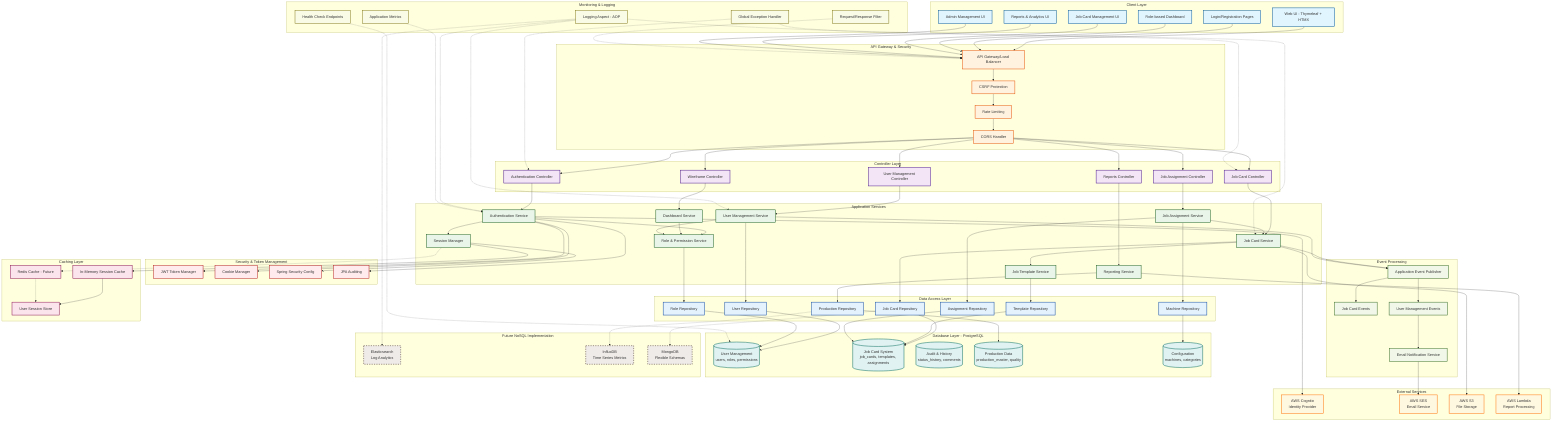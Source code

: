 graph TD
    subgraph "Client Layer"
        UI[Web UI - Thymeleaf + HTMX]
        Login[Login/Registration Pages]
        Dashboard[Role-based Dashboard]
        JobCardUI[Job Card Management UI]
        ReportsUI[Reports & Analytics UI]
        AdminUI[Admin Management UI]
    end

    subgraph "API Gateway & Security"
        Gateway[API Gateway/Load Balancer]
        CSRF[CSRF Protection]
        RateLimit[Rate Limiting]
        CORS[CORS Handler]
    end

    subgraph "Controller Layer"
        AuthController[Authentication Controller]
        UserController[User Management Controller]
        JobCardController[Job Card Controller]
        JobAssignmentController[Job Assignment Controller]
        ReportController[Reports Controller]
        WireframeController[Wireframe Controller]
    end

    subgraph "Application Services"
        AuthService[Authentication Service]
        UserService[User Management Service]
        RoleService[Role & Permission Service]
        JobCardService[Job Card Service]
        JobAssignmentService[Job Assignment Service]
        JobTemplateService[Job Template Service]
        DashboardService[Dashboard Service]
        ReportingService[Reporting Service]
        SessionManager[Session Manager]
    end

    subgraph "Security & Token Management"
        JWTManager[JWT Token Manager]
        CookieManager[Cookie Manager]
        SecurityConfig[Spring Security Config]
        AuditingConfig[JPA Auditing]
    end

    subgraph "Event Processing"
        EventPublisher[Application Event Publisher]
        JobCardEvents[Job Card Events]
        UserEvents[User Management Events]
        EmailService[Email Notification Service]
    end

    subgraph "Data Access Layer"
        UserRepo[User Repository]
        RoleRepo[Role Repository]
        JobCardRepo[Job Card Repository]
        TemplateRepo[Template Repository]
        AssignmentRepo[Assignment Repository]
        ProductionRepo[Production Repository]
        MachineRepo[Machine Repository]
    end

    subgraph "Caching Layer"
        InMemoryCache[In-Memory Session Cache]
        RedisCache[Redis Cache - Future]
        UserSessionCache[User Session Store]
    end

    subgraph "Database Layer - PostgreSQL"
        UserTables[(User Management<br/>users, roles, permissions)]
        JobCardTables[(Job Card System<br/>job_cards, templates, assignments)]
        AuditTables[(Audit & History<br/>status_history, comments)]
        ProductionTables[(Production Data<br/>production_master, quality)]
        ConfigTables[(Configuration<br/>machines, categories)]
    end

    subgraph "External Services"
        Cognito[AWS Cognito<br/>Identity Provider]
        SES[AWS SES<br/>Email Service]
        S3[AWS S3<br/>File Storage]
        Lambda[AWS Lambda<br/>Report Processing]
    end

    subgraph "Monitoring & Logging"
        LoggingAspect[Logging Aspect - AOP]
        RequestFilter[Request/Response Filter]
        ErrorHandler[Global Exception Handler]
        Metrics[Application Metrics]
        HealthCheck[Health Check Endpoints]
    end

    subgraph "Future NoSQL Implementation"
        ElasticSearch[Elasticsearch<br/>Log Analytics]
        InfluxDB[InfluxDB<br/>Time Series Metrics]
        MongoDB[MongoDB<br/>Flexible Schemas]
    end

    %% Vertical Flow - Top to Bottom
    UI --> Gateway
    Login --> Gateway
    Dashboard --> Gateway
    JobCardUI --> Gateway
    ReportsUI --> Gateway
    AdminUI --> Gateway

    Gateway --> CSRF
    CSRF --> RateLimit
    RateLimit --> CORS

    CORS --> AuthController
    CORS --> UserController
    CORS --> JobCardController
    CORS --> JobAssignmentController
    CORS --> ReportController
    CORS --> WireframeController

    AuthController --> AuthService
    UserController --> UserService
    JobCardController --> JobCardService
    JobAssignmentController --> JobAssignmentService
    ReportController --> ReportingService
    WireframeController --> DashboardService

    %% Service Layer Internal Dependencies
    AuthService --> RoleService
    AuthService --> SessionManager
    JobCardService --> JobTemplateService
    JobAssignmentService --> JobCardService
    DashboardService --> RoleService
    UserService --> RoleService

    %% Security Layer
    AuthService --> JWTManager
    AuthService --> CookieManager
    SessionManager --> SecurityConfig
    AuthService --> AuditingConfig

    %% Event Processing Flow
    JobCardService --> EventPublisher
    UserService --> EventPublisher
    EventPublisher --> JobCardEvents
    EventPublisher --> UserEvents
    UserEvents --> EmailService

    %% Data Access Flow
    UserService --> UserRepo
    RoleService --> RoleRepo
    JobCardService --> JobCardRepo
    JobTemplateService --> TemplateRepo
    JobAssignmentService --> AssignmentRepo
    ReportingService --> ProductionRepo
    JobAssignmentService --> MachineRepo

    %% Caching Flow
    SessionManager --> InMemoryCache
    InMemoryCache --> UserSessionCache
    SessionManager -.-> RedisCache
    RedisCache -.-> UserSessionCache

    %% Database Flow
    UserRepo --> UserTables
    RoleRepo --> UserTables
    JobCardRepo --> JobCardTables
    TemplateRepo --> JobCardTables
    AssignmentRepo --> JobCardTables
    ProductionRepo --> ProductionTables
    MachineRepo --> ConfigTables

    %% External Services Flow
    AuthService --> Cognito
    EmailService --> SES
    ReportingService --> Lambda
    JobCardService --> S3

    %% Monitoring Flow
    LoggingAspect -.-> AuthService
    LoggingAspect -.-> JobCardService
    LoggingAspect -.-> UserService
    RequestFilter -.-> Gateway
    ErrorHandler -.-> AuthController
    ErrorHandler -.-> JobCardController
    Metrics -.-> AuthService
    HealthCheck -.-> UserTables

    %% Future Integration (Dotted lines)
    LoggingAspect -.-> ElasticSearch
    ProductionRepo -.-> InfluxDB
    JobCardRepo -.-> MongoDB

    %% Styling
    classDef clientLayer fill:#e1f5fe,stroke:#01579b,stroke-width:2px
    classDef gatewayLayer fill:#fff3e0,stroke:#e65100,stroke-width:2px
    classDef controllerLayer fill:#f3e5f5,stroke:#4a148c,stroke-width:2px
    classDef serviceLayer fill:#e8f5e8,stroke:#1b5e20,stroke-width:2px
    classDef securityLayer fill:#ffebee,stroke:#b71c1c,stroke-width:2px
    classDef eventLayer fill:#f1f8e9,stroke:#33691e,stroke-width:2px
    classDef dataLayer fill:#e3f2fd,stroke:#0d47a1,stroke-width:2px
    classDef cacheLayer fill:#fce4ec,stroke:#880e4f,stroke-width:2px
    classDef dbLayer fill:#e0f2f1,stroke:#00695c,stroke-width:2px
    classDef externalLayer fill:#fff8e1,stroke:#ff6f00,stroke-width:2px
    classDef monitoringLayer fill:#f9fbe7,stroke:#827717,stroke-width:2px
    classDef futureLayer fill:#efebe9,stroke:#3e2723,stroke-width:2px,stroke-dasharray: 5 5

    class UI,Login,Dashboard,JobCardUI,ReportsUI,AdminUI clientLayer
    class Gateway,CSRF,RateLimit,CORS gatewayLayer
    class AuthController,UserController,JobCardController,JobAssignmentController,ReportController,WireframeController controllerLayer
    class AuthService,UserService,RoleService,JobCardService,JobAssignmentService,JobTemplateService,DashboardService,ReportingService,SessionManager serviceLayer
    class JWTManager,CookieManager,SecurityConfig,AuditingConfig securityLayer
    class EventPublisher,JobCardEvents,UserEvents,EmailService eventLayer
    class UserRepo,RoleRepo,JobCardRepo,TemplateRepo,AssignmentRepo,ProductionRepo,MachineRepo dataLayer
    class InMemoryCache,RedisCache,UserSessionCache cacheLayer
    class UserTables,JobCardTables,AuditTables,ProductionTables,ConfigTables dbLayer
    class Cognito,SES,S3,Lambda externalLayer
    class LoggingAspect,RequestFilter,ErrorHandler,Metrics,HealthCheck monitoringLayer
    class ElasticSearch,InfluxDB,MongoDB futureLayer